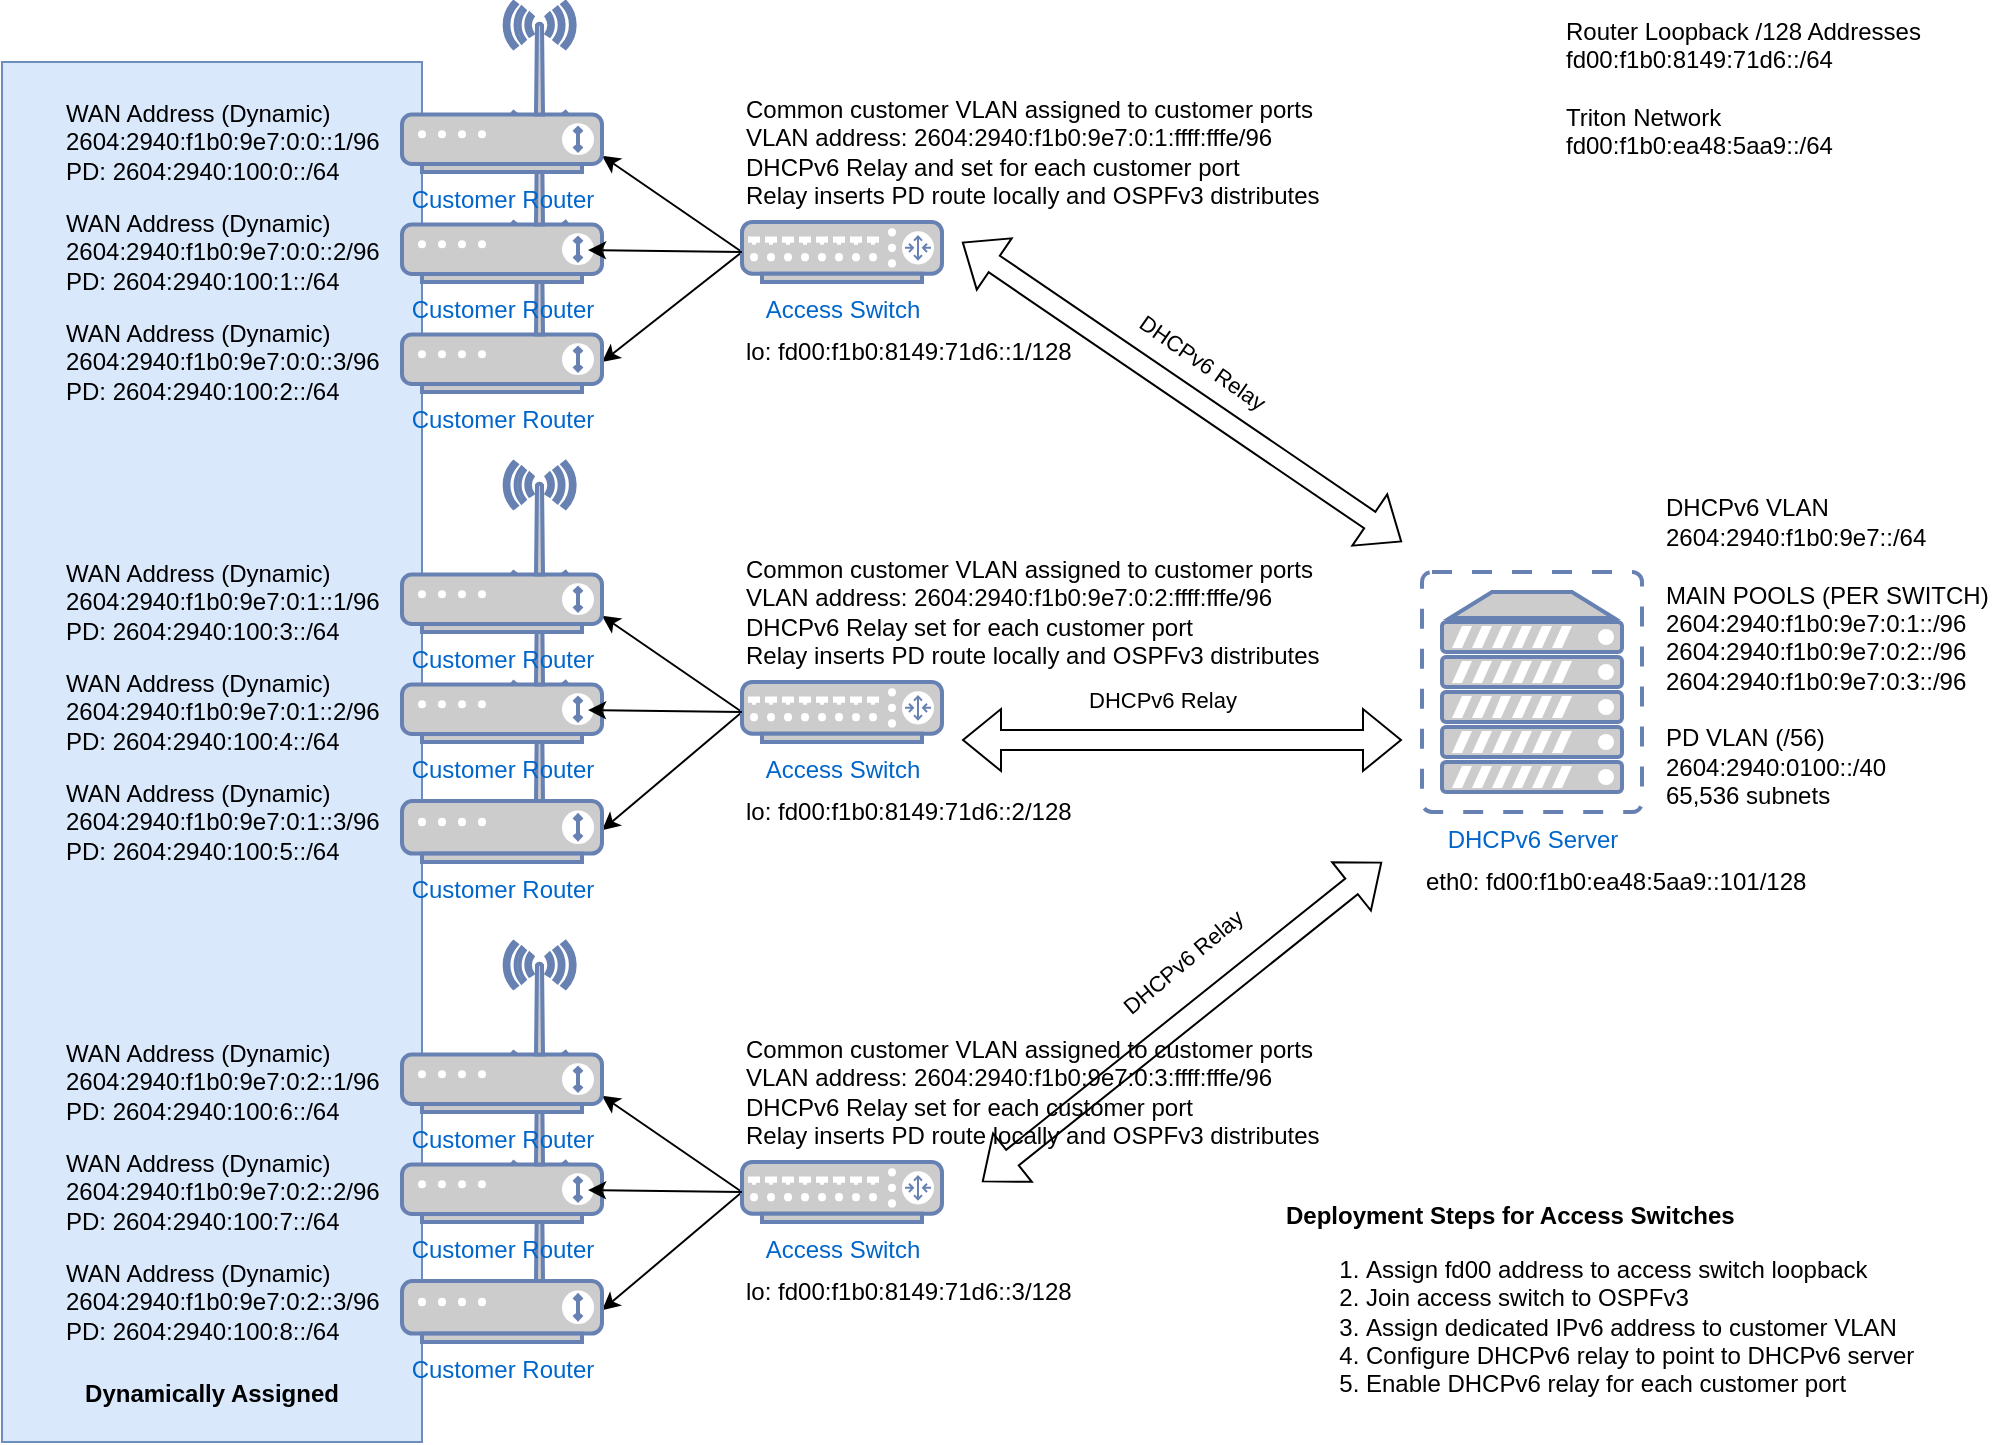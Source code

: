 <mxfile version="24.2.2" type="github">
  <diagram name="Page-1" id="d66fe2ae-3e9f-cf2f-6d29-e24063ad5d60">
    <mxGraphModel dx="2321" dy="1544" grid="1" gridSize="10" guides="1" tooltips="1" connect="1" arrows="1" fold="1" page="1" pageScale="1" pageWidth="1100" pageHeight="850" background="#FFFFFF" math="0" shadow="0">
      <root>
        <mxCell id="0" />
        <mxCell id="1" parent="0" />
        <mxCell id="mLJ67Mt6gOwtkgKKo30Z-119" value="&lt;div&gt;&lt;br&gt;&lt;/div&gt;&lt;div&gt;&lt;br&gt;&lt;/div&gt;&lt;div&gt;&lt;br&gt;&lt;/div&gt;&lt;div&gt;&lt;br&gt;&lt;/div&gt;&lt;div&gt;&lt;br&gt;&lt;/div&gt;&lt;div&gt;&lt;br&gt;&lt;/div&gt;&lt;div&gt;&lt;br&gt;&lt;/div&gt;&lt;div&gt;&lt;br&gt;&lt;/div&gt;&lt;div&gt;&lt;br&gt;&lt;/div&gt;&lt;div&gt;&lt;br&gt;&lt;/div&gt;&lt;div&gt;&lt;br&gt;&lt;/div&gt;&lt;div&gt;&lt;br&gt;&lt;/div&gt;&lt;div&gt;&lt;br&gt;&lt;/div&gt;&lt;div&gt;&lt;br&gt;&lt;/div&gt;&lt;div&gt;&lt;br&gt;&lt;/div&gt;&lt;div&gt;&lt;br&gt;&lt;/div&gt;&lt;div&gt;&lt;br&gt;&lt;/div&gt;&lt;div&gt;&lt;br&gt;&lt;/div&gt;&lt;div&gt;&lt;br&gt;&lt;/div&gt;&lt;div&gt;&lt;br&gt;&lt;/div&gt;&lt;div&gt;&lt;br&gt;&lt;/div&gt;&lt;div&gt;&lt;br&gt;&lt;/div&gt;&lt;div&gt;&lt;br&gt;&lt;/div&gt;&lt;div&gt;&lt;br&gt;&lt;/div&gt;&lt;div&gt;&lt;br&gt;&lt;/div&gt;&lt;div&gt;&lt;br&gt;&lt;/div&gt;&lt;div&gt;&lt;br&gt;&lt;/div&gt;&lt;div&gt;&lt;br&gt;&lt;/div&gt;&lt;div&gt;&lt;br&gt;&lt;/div&gt;&lt;div&gt;&lt;br&gt;&lt;/div&gt;&lt;div&gt;&lt;br&gt;&lt;/div&gt;&lt;div&gt;&lt;br&gt;&lt;/div&gt;&lt;div&gt;&lt;br&gt;&lt;/div&gt;&lt;div&gt;&lt;br&gt;&lt;/div&gt;&lt;div&gt;&lt;br&gt;&lt;/div&gt;&lt;div&gt;&lt;br&gt;&lt;/div&gt;&lt;div&gt;&lt;br&gt;&lt;/div&gt;&lt;div&gt;&lt;br&gt;&lt;/div&gt;&lt;div&gt;&lt;br&gt;&lt;/div&gt;&lt;div&gt;&lt;br&gt;&lt;/div&gt;&lt;div&gt;&lt;br&gt;&lt;/div&gt;&lt;div&gt;&lt;br&gt;&lt;/div&gt;&lt;div&gt;&lt;br&gt;&lt;/div&gt;&lt;div&gt;&lt;br&gt;&lt;/div&gt;&lt;div&gt;&lt;br&gt;&lt;/div&gt;&lt;div&gt;&lt;b&gt;Dynamically Assigned&lt;/b&gt;&lt;br&gt;&lt;/div&gt;&lt;div&gt;&lt;br&gt;&lt;/div&gt;" style="rounded=0;whiteSpace=wrap;html=1;verticalAlign=bottom;fillColor=#dae8fc;strokeColor=#6c8ebf;" parent="1" vertex="1">
          <mxGeometry x="-1060" y="30" width="210" height="690" as="geometry" />
        </mxCell>
        <mxCell id="mLJ67Mt6gOwtkgKKo30Z-1" value="DHCPv6 Server" style="fontColor=#0066CC;verticalAlign=top;verticalLabelPosition=bottom;labelPosition=center;align=center;html=1;outlineConnect=0;fillColor=#CCCCCC;strokeColor=#6881B3;gradientColor=none;gradientDirection=north;strokeWidth=2;shape=mxgraph.networks.virtual_server;" parent="1" vertex="1">
          <mxGeometry x="-350" y="285" width="110" height="120" as="geometry" />
        </mxCell>
        <mxCell id="mLJ67Mt6gOwtkgKKo30Z-20" style="edgeStyle=none;rounded=0;orthogonalLoop=1;jettySize=auto;html=1;exitX=0;exitY=0.5;exitDx=0;exitDy=0;exitPerimeter=0;" parent="1" source="mLJ67Mt6gOwtkgKKo30Z-2" target="mLJ67Mt6gOwtkgKKo30Z-5" edge="1">
          <mxGeometry relative="1" as="geometry">
            <mxPoint x="-600" y="80" as="targetPoint" />
          </mxGeometry>
        </mxCell>
        <mxCell id="mLJ67Mt6gOwtkgKKo30Z-22" style="edgeStyle=none;rounded=0;orthogonalLoop=1;jettySize=auto;html=1;exitX=0;exitY=0.5;exitDx=0;exitDy=0;exitPerimeter=0;entryX=1;entryY=0.824;entryDx=0;entryDy=0;entryPerimeter=0;" parent="1" source="mLJ67Mt6gOwtkgKKo30Z-2" target="mLJ67Mt6gOwtkgKKo30Z-17" edge="1">
          <mxGeometry relative="1" as="geometry" />
        </mxCell>
        <mxCell id="mLJ67Mt6gOwtkgKKo30Z-2" value="&lt;div&gt;Access Switch&lt;/div&gt;&lt;div&gt;&lt;br&gt;&lt;/div&gt;" style="fontColor=#0066CC;verticalAlign=top;verticalLabelPosition=bottom;labelPosition=center;align=center;html=1;outlineConnect=0;fillColor=#CCCCCC;strokeColor=#6881B3;gradientColor=none;gradientDirection=north;strokeWidth=2;shape=mxgraph.networks.router;" parent="1" vertex="1">
          <mxGeometry x="-690" y="110" width="100" height="30" as="geometry" />
        </mxCell>
        <mxCell id="mLJ67Mt6gOwtkgKKo30Z-11" value="&lt;div&gt;Common customer VLAN assigned to customer ports&lt;br&gt;&lt;/div&gt;&lt;div&gt;VLAN address: 2604:2940:f1b0:9e7:0:1:ffff:fffe/96&lt;br&gt;&lt;/div&gt;&lt;div&gt;DHCPv6 Relay and set for each customer port&lt;br&gt;&lt;/div&gt;&lt;div&gt;Relay inserts PD route locally and OSPFv3 distributes&lt;br&gt;&lt;/div&gt;" style="text;strokeColor=none;align=left;fillColor=none;html=1;verticalAlign=middle;whiteSpace=wrap;rounded=0;" parent="1" vertex="1">
          <mxGeometry x="-690" y="60" width="330" height="30" as="geometry" />
        </mxCell>
        <mxCell id="mLJ67Mt6gOwtkgKKo30Z-12" value="&lt;div&gt;DHCPv6 VLAN&lt;/div&gt;&lt;div&gt;2604:2940:f1b0:9e7::/64&lt;br&gt;&lt;/div&gt;&lt;div&gt;&lt;br&gt;&lt;/div&gt;&lt;div&gt;MAIN POOLS (PER SWITCH)&lt;br&gt;&lt;/div&gt;&lt;div&gt;2604:2940:f1b0:9e7:0:1::/96&lt;/div&gt;&lt;div&gt;2604:2940:f1b0:9e7:0:2::/96&lt;/div&gt;&lt;div&gt;2604:2940:f1b0:9e7:0:3::/96&lt;/div&gt;&lt;div&gt;&lt;br&gt;&lt;/div&gt;&lt;div&gt;PD VLAN (/56)&lt;/div&gt;&lt;div&gt;2604:2940:0100::/40&lt;br&gt;&lt;/div&gt;&lt;div&gt;65,536 subnets&lt;br&gt;&lt;/div&gt;" style="text;strokeColor=none;align=left;fillColor=none;html=1;verticalAlign=middle;whiteSpace=wrap;rounded=0;" parent="1" vertex="1">
          <mxGeometry x="-230" y="310" width="170" height="30" as="geometry" />
        </mxCell>
        <mxCell id="mLJ67Mt6gOwtkgKKo30Z-15" value="&lt;div&gt;WAN Address (Dynamic)&lt;br&gt;&lt;/div&gt;&lt;div&gt;2604:2940:f1b0:9e7:0:0::1/96&lt;br&gt;&lt;/div&gt;&lt;div&gt;PD: 2604:2940:100:0::/64&lt;br&gt;&lt;/div&gt;" style="text;strokeColor=none;align=left;fillColor=none;html=1;verticalAlign=middle;whiteSpace=wrap;rounded=0;" parent="1" vertex="1">
          <mxGeometry x="-1030" y="55" width="170" height="30" as="geometry" />
        </mxCell>
        <mxCell id="mLJ67Mt6gOwtkgKKo30Z-16" value="&lt;div&gt;WAN Address (Dynamic)&lt;br&gt;&lt;/div&gt;&lt;div&gt;2604:2940:f1b0:9e7:0:0::2/96&lt;br&gt;&lt;/div&gt;&lt;div&gt;PD: 2604:2940:100:1::/64&lt;/div&gt;" style="text;strokeColor=none;align=left;fillColor=none;html=1;verticalAlign=middle;whiteSpace=wrap;rounded=0;" parent="1" vertex="1">
          <mxGeometry x="-1030" y="110" width="170" height="30" as="geometry" />
        </mxCell>
        <mxCell id="mLJ67Mt6gOwtkgKKo30Z-17" value="Customer Router" style="fontColor=#0066CC;verticalAlign=top;verticalLabelPosition=bottom;labelPosition=center;align=center;html=1;outlineConnect=0;fillColor=#CCCCCC;strokeColor=#6881B3;gradientColor=none;gradientDirection=north;strokeWidth=2;shape=mxgraph.networks.wireless_modem;" parent="1" vertex="1">
          <mxGeometry x="-860" y="110" width="100" height="85" as="geometry" />
        </mxCell>
        <mxCell id="mLJ67Mt6gOwtkgKKo30Z-18" value="&lt;div&gt;WAN Address (Dynamic)&lt;br&gt;&lt;/div&gt;&lt;div&gt;2604:2940:f1b0:9e7:0:0::3/96&lt;/div&gt;&lt;div&gt;PD: 2604:2940:100:2::/64&lt;/div&gt;" style="text;strokeColor=none;align=left;fillColor=none;html=1;verticalAlign=middle;whiteSpace=wrap;rounded=0;" parent="1" vertex="1">
          <mxGeometry x="-1030" y="165" width="170" height="30" as="geometry" />
        </mxCell>
        <mxCell id="mLJ67Mt6gOwtkgKKo30Z-6" value="Customer Router" style="fontColor=#0066CC;verticalAlign=top;verticalLabelPosition=bottom;labelPosition=center;align=center;html=1;outlineConnect=0;fillColor=#CCCCCC;strokeColor=#6881B3;gradientColor=none;gradientDirection=north;strokeWidth=2;shape=mxgraph.networks.wireless_modem;" parent="1" vertex="1">
          <mxGeometry x="-860" y="55" width="100" height="85" as="geometry" />
        </mxCell>
        <mxCell id="mLJ67Mt6gOwtkgKKo30Z-5" value="Customer Router" style="fontColor=#0066CC;verticalAlign=top;verticalLabelPosition=bottom;labelPosition=center;align=center;html=1;outlineConnect=0;fillColor=#CCCCCC;strokeColor=#6881B3;gradientColor=none;gradientDirection=north;strokeWidth=2;shape=mxgraph.networks.wireless_modem;" parent="1" vertex="1">
          <mxGeometry x="-860" width="100" height="85" as="geometry" />
        </mxCell>
        <mxCell id="mLJ67Mt6gOwtkgKKo30Z-21" style="edgeStyle=none;rounded=0;orthogonalLoop=1;jettySize=auto;html=1;exitX=0;exitY=0.5;exitDx=0;exitDy=0;exitPerimeter=0;entryX=0.93;entryY=0.812;entryDx=0;entryDy=0;entryPerimeter=0;" parent="1" source="mLJ67Mt6gOwtkgKKo30Z-2" target="mLJ67Mt6gOwtkgKKo30Z-6" edge="1">
          <mxGeometry relative="1" as="geometry">
            <mxPoint x="-680" y="190" as="targetPoint" />
          </mxGeometry>
        </mxCell>
        <mxCell id="mLJ67Mt6gOwtkgKKo30Z-78" style="edgeStyle=none;rounded=0;orthogonalLoop=1;jettySize=auto;html=1;exitX=0;exitY=0.5;exitDx=0;exitDy=0;exitPerimeter=0;" parent="1" source="mLJ67Mt6gOwtkgKKo30Z-80" target="mLJ67Mt6gOwtkgKKo30Z-87" edge="1">
          <mxGeometry relative="1" as="geometry">
            <mxPoint x="-600" y="310" as="targetPoint" />
          </mxGeometry>
        </mxCell>
        <mxCell id="mLJ67Mt6gOwtkgKKo30Z-79" style="edgeStyle=none;rounded=0;orthogonalLoop=1;jettySize=auto;html=1;exitX=0;exitY=0.5;exitDx=0;exitDy=0;exitPerimeter=0;entryX=1;entryY=0.824;entryDx=0;entryDy=0;entryPerimeter=0;" parent="1" source="mLJ67Mt6gOwtkgKKo30Z-80" target="mLJ67Mt6gOwtkgKKo30Z-84" edge="1">
          <mxGeometry relative="1" as="geometry" />
        </mxCell>
        <mxCell id="mLJ67Mt6gOwtkgKKo30Z-80" value="&lt;div&gt;Access Switch&lt;/div&gt;&lt;div&gt;&lt;br&gt;&lt;/div&gt;" style="fontColor=#0066CC;verticalAlign=top;verticalLabelPosition=bottom;labelPosition=center;align=center;html=1;outlineConnect=0;fillColor=#CCCCCC;strokeColor=#6881B3;gradientColor=none;gradientDirection=north;strokeWidth=2;shape=mxgraph.networks.router;" parent="1" vertex="1">
          <mxGeometry x="-690" y="340" width="100" height="30" as="geometry" />
        </mxCell>
        <mxCell id="mLJ67Mt6gOwtkgKKo30Z-81" value="&lt;div&gt;Common customer VLAN assigned to customer ports&lt;br&gt;&lt;/div&gt;&lt;div&gt;VLAN address: 2604:2940:f1b0:9e7:0:2:ffff:fffe/96&lt;br&gt;&lt;/div&gt;&lt;div&gt;DHCPv6 Relay set for each customer port&lt;br&gt;&lt;/div&gt;&lt;div&gt;Relay inserts PD route locally and OSPFv3 distributes&lt;/div&gt;" style="text;strokeColor=none;align=left;fillColor=none;html=1;verticalAlign=middle;whiteSpace=wrap;rounded=0;" parent="1" vertex="1">
          <mxGeometry x="-690" y="290" width="330" height="30" as="geometry" />
        </mxCell>
        <mxCell id="mLJ67Mt6gOwtkgKKo30Z-82" value="&lt;div&gt;WAN Address (Dynamic)&lt;br&gt;&lt;/div&gt;&lt;div&gt;2604:2940:f1b0:9e7:0:1::1/96&lt;br&gt;&lt;/div&gt;&lt;div&gt;PD: 2604:2940:100:3::/64&lt;br&gt;&lt;/div&gt;" style="text;strokeColor=none;align=left;fillColor=none;html=1;verticalAlign=middle;whiteSpace=wrap;rounded=0;" parent="1" vertex="1">
          <mxGeometry x="-1030" y="285" width="170" height="30" as="geometry" />
        </mxCell>
        <mxCell id="mLJ67Mt6gOwtkgKKo30Z-83" value="&lt;div&gt;WAN Address (Dynamic)&lt;br&gt;&lt;/div&gt;&lt;div&gt;2604:2940:f1b0:9e7:0:1::2/96&lt;br&gt;&lt;/div&gt;&lt;div&gt;PD: 2604:2940:100:4::/64&lt;/div&gt;" style="text;strokeColor=none;align=left;fillColor=none;html=1;verticalAlign=middle;whiteSpace=wrap;rounded=0;" parent="1" vertex="1">
          <mxGeometry x="-1030" y="340" width="170" height="30" as="geometry" />
        </mxCell>
        <mxCell id="mLJ67Mt6gOwtkgKKo30Z-84" value="Customer Router" style="fontColor=#0066CC;verticalAlign=top;verticalLabelPosition=bottom;labelPosition=center;align=center;html=1;outlineConnect=0;fillColor=#CCCCCC;strokeColor=#6881B3;gradientColor=none;gradientDirection=north;strokeWidth=2;shape=mxgraph.networks.wireless_modem;" parent="1" vertex="1">
          <mxGeometry x="-860" y="340" width="100" height="90" as="geometry" />
        </mxCell>
        <mxCell id="mLJ67Mt6gOwtkgKKo30Z-85" value="&lt;div&gt;WAN Address (Dynamic)&lt;br&gt;&lt;/div&gt;&lt;div&gt;2604:2940:f1b0:9e7:0:1::3/96&lt;/div&gt;&lt;div&gt;PD: 2604:2940:100:5::/64&lt;/div&gt;" style="text;strokeColor=none;align=left;fillColor=none;html=1;verticalAlign=middle;whiteSpace=wrap;rounded=0;" parent="1" vertex="1">
          <mxGeometry x="-1030" y="395" width="170" height="30" as="geometry" />
        </mxCell>
        <mxCell id="mLJ67Mt6gOwtkgKKo30Z-86" value="Customer Router" style="fontColor=#0066CC;verticalAlign=top;verticalLabelPosition=bottom;labelPosition=center;align=center;html=1;outlineConnect=0;fillColor=#CCCCCC;strokeColor=#6881B3;gradientColor=none;gradientDirection=north;strokeWidth=2;shape=mxgraph.networks.wireless_modem;" parent="1" vertex="1">
          <mxGeometry x="-860" y="285" width="100" height="85" as="geometry" />
        </mxCell>
        <mxCell id="mLJ67Mt6gOwtkgKKo30Z-87" value="Customer Router" style="fontColor=#0066CC;verticalAlign=top;verticalLabelPosition=bottom;labelPosition=center;align=center;html=1;outlineConnect=0;fillColor=#CCCCCC;strokeColor=#6881B3;gradientColor=none;gradientDirection=north;strokeWidth=2;shape=mxgraph.networks.wireless_modem;" parent="1" vertex="1">
          <mxGeometry x="-860" y="230" width="100" height="85" as="geometry" />
        </mxCell>
        <mxCell id="mLJ67Mt6gOwtkgKKo30Z-88" style="edgeStyle=none;rounded=0;orthogonalLoop=1;jettySize=auto;html=1;exitX=0;exitY=0.5;exitDx=0;exitDy=0;exitPerimeter=0;entryX=0.93;entryY=0.812;entryDx=0;entryDy=0;entryPerimeter=0;" parent="1" source="mLJ67Mt6gOwtkgKKo30Z-80" target="mLJ67Mt6gOwtkgKKo30Z-86" edge="1">
          <mxGeometry relative="1" as="geometry">
            <mxPoint x="-680" y="420" as="targetPoint" />
          </mxGeometry>
        </mxCell>
        <mxCell id="mLJ67Mt6gOwtkgKKo30Z-89" style="edgeStyle=none;rounded=0;orthogonalLoop=1;jettySize=auto;html=1;exitX=0;exitY=0.5;exitDx=0;exitDy=0;exitPerimeter=0;" parent="1" source="mLJ67Mt6gOwtkgKKo30Z-91" target="mLJ67Mt6gOwtkgKKo30Z-98" edge="1">
          <mxGeometry relative="1" as="geometry">
            <mxPoint x="-600" y="550" as="targetPoint" />
          </mxGeometry>
        </mxCell>
        <mxCell id="mLJ67Mt6gOwtkgKKo30Z-90" style="edgeStyle=none;rounded=0;orthogonalLoop=1;jettySize=auto;html=1;exitX=0;exitY=0.5;exitDx=0;exitDy=0;exitPerimeter=0;entryX=1;entryY=0.824;entryDx=0;entryDy=0;entryPerimeter=0;" parent="1" source="mLJ67Mt6gOwtkgKKo30Z-91" target="mLJ67Mt6gOwtkgKKo30Z-95" edge="1">
          <mxGeometry relative="1" as="geometry" />
        </mxCell>
        <mxCell id="mLJ67Mt6gOwtkgKKo30Z-91" value="&lt;div&gt;Access Switch&lt;/div&gt;&lt;div&gt;&lt;br&gt;&lt;/div&gt;" style="fontColor=#0066CC;verticalAlign=top;verticalLabelPosition=bottom;labelPosition=center;align=center;html=1;outlineConnect=0;fillColor=#CCCCCC;strokeColor=#6881B3;gradientColor=none;gradientDirection=north;strokeWidth=2;shape=mxgraph.networks.router;" parent="1" vertex="1">
          <mxGeometry x="-690" y="580" width="100" height="30" as="geometry" />
        </mxCell>
        <mxCell id="mLJ67Mt6gOwtkgKKo30Z-92" value="&lt;div&gt;Common customer VLAN assigned to customer ports&lt;br&gt;&lt;/div&gt;&lt;div&gt;VLAN address: 2604:2940:f1b0:9e7:0:3:ffff:fffe/96&lt;br&gt;&lt;/div&gt;&lt;div&gt;DHCPv6 Relay set for each customer port&lt;br&gt;&lt;/div&gt;&lt;div&gt;Relay inserts PD route locally and OSPFv3 distributes&lt;/div&gt;" style="text;strokeColor=none;align=left;fillColor=none;html=1;verticalAlign=middle;whiteSpace=wrap;rounded=0;" parent="1" vertex="1">
          <mxGeometry x="-690" y="530" width="330" height="30" as="geometry" />
        </mxCell>
        <mxCell id="mLJ67Mt6gOwtkgKKo30Z-93" value="&lt;div&gt;WAN Address (Dynamic)&lt;br&gt;&lt;/div&gt;&lt;div&gt;2604:2940:f1b0:9e7:0:2::1/96&lt;br&gt;&lt;/div&gt;&lt;div&gt;PD: 2604:2940:100:6::/64&lt;br&gt;&lt;/div&gt;" style="text;strokeColor=none;align=left;fillColor=none;html=1;verticalAlign=middle;whiteSpace=wrap;rounded=0;" parent="1" vertex="1">
          <mxGeometry x="-1030" y="525" width="170" height="30" as="geometry" />
        </mxCell>
        <mxCell id="mLJ67Mt6gOwtkgKKo30Z-94" value="&lt;div&gt;WAN Address (Dynamic)&lt;br&gt;&lt;/div&gt;&lt;div&gt;2604:2940:f1b0:9e7:0:2::2/96&lt;br&gt;&lt;/div&gt;&lt;div&gt;PD: 2604:2940:100:7::/64&lt;/div&gt;" style="text;strokeColor=none;align=left;fillColor=none;html=1;verticalAlign=middle;whiteSpace=wrap;rounded=0;" parent="1" vertex="1">
          <mxGeometry x="-1030" y="580" width="170" height="30" as="geometry" />
        </mxCell>
        <mxCell id="mLJ67Mt6gOwtkgKKo30Z-95" value="Customer Router" style="fontColor=#0066CC;verticalAlign=top;verticalLabelPosition=bottom;labelPosition=center;align=center;html=1;outlineConnect=0;fillColor=#CCCCCC;strokeColor=#6881B3;gradientColor=none;gradientDirection=north;strokeWidth=2;shape=mxgraph.networks.wireless_modem;" parent="1" vertex="1">
          <mxGeometry x="-860" y="580" width="100" height="90" as="geometry" />
        </mxCell>
        <mxCell id="mLJ67Mt6gOwtkgKKo30Z-96" value="&lt;div&gt;WAN Address (Dynamic)&lt;br&gt;&lt;/div&gt;&lt;div&gt;2604:2940:f1b0:9e7:0:2::3/96&lt;/div&gt;&lt;div&gt;PD: 2604:2940:100:8::/64&lt;/div&gt;" style="text;strokeColor=none;align=left;fillColor=none;html=1;verticalAlign=middle;whiteSpace=wrap;rounded=0;" parent="1" vertex="1">
          <mxGeometry x="-1030" y="635" width="170" height="30" as="geometry" />
        </mxCell>
        <mxCell id="mLJ67Mt6gOwtkgKKo30Z-97" value="Customer Router" style="fontColor=#0066CC;verticalAlign=top;verticalLabelPosition=bottom;labelPosition=center;align=center;html=1;outlineConnect=0;fillColor=#CCCCCC;strokeColor=#6881B3;gradientColor=none;gradientDirection=north;strokeWidth=2;shape=mxgraph.networks.wireless_modem;" parent="1" vertex="1">
          <mxGeometry x="-860" y="525" width="100" height="85" as="geometry" />
        </mxCell>
        <mxCell id="mLJ67Mt6gOwtkgKKo30Z-98" value="Customer Router" style="fontColor=#0066CC;verticalAlign=top;verticalLabelPosition=bottom;labelPosition=center;align=center;html=1;outlineConnect=0;fillColor=#CCCCCC;strokeColor=#6881B3;gradientColor=none;gradientDirection=north;strokeWidth=2;shape=mxgraph.networks.wireless_modem;" parent="1" vertex="1">
          <mxGeometry x="-860" y="470" width="100" height="85" as="geometry" />
        </mxCell>
        <mxCell id="mLJ67Mt6gOwtkgKKo30Z-99" style="edgeStyle=none;rounded=0;orthogonalLoop=1;jettySize=auto;html=1;exitX=0;exitY=0.5;exitDx=0;exitDy=0;exitPerimeter=0;entryX=0.93;entryY=0.812;entryDx=0;entryDy=0;entryPerimeter=0;" parent="1" source="mLJ67Mt6gOwtkgKKo30Z-91" target="mLJ67Mt6gOwtkgKKo30Z-97" edge="1">
          <mxGeometry relative="1" as="geometry">
            <mxPoint x="-680" y="660" as="targetPoint" />
          </mxGeometry>
        </mxCell>
        <mxCell id="mLJ67Mt6gOwtkgKKo30Z-106" value="eth0: fd00:f1b0:ea48:5aa9::101/128" style="text;strokeColor=none;align=left;fillColor=none;html=1;verticalAlign=middle;whiteSpace=wrap;rounded=0;" parent="1" vertex="1">
          <mxGeometry x="-350" y="425" width="220" height="30" as="geometry" />
        </mxCell>
        <mxCell id="mLJ67Mt6gOwtkgKKo30Z-107" value="lo: fd00:f1b0:8149:71d6::1/128" style="text;strokeColor=none;align=left;fillColor=none;html=1;verticalAlign=middle;whiteSpace=wrap;rounded=0;" parent="1" vertex="1">
          <mxGeometry x="-690" y="160" width="190" height="30" as="geometry" />
        </mxCell>
        <mxCell id="mLJ67Mt6gOwtkgKKo30Z-108" value="lo: fd00:f1b0:8149:71d6::2/128" style="text;strokeColor=none;align=left;fillColor=none;html=1;verticalAlign=middle;whiteSpace=wrap;rounded=0;" parent="1" vertex="1">
          <mxGeometry x="-690" y="390" width="180" height="30" as="geometry" />
        </mxCell>
        <mxCell id="mLJ67Mt6gOwtkgKKo30Z-109" value="lo: fd00:f1b0:8149:71d6::3/128" style="text;strokeColor=none;align=left;fillColor=none;html=1;verticalAlign=middle;whiteSpace=wrap;rounded=0;" parent="1" vertex="1">
          <mxGeometry x="-690" y="630" width="180" height="30" as="geometry" />
        </mxCell>
        <mxCell id="mLJ67Mt6gOwtkgKKo30Z-110" value="" style="shape=flexArrow;endArrow=classic;startArrow=classic;html=1;rounded=0;" parent="1" edge="1">
          <mxGeometry width="100" height="100" relative="1" as="geometry">
            <mxPoint x="-580" y="120" as="sourcePoint" />
            <mxPoint x="-360" y="270" as="targetPoint" />
          </mxGeometry>
        </mxCell>
        <mxCell id="mLJ67Mt6gOwtkgKKo30Z-111" value="DHCPv6 Relay" style="edgeLabel;html=1;align=center;verticalAlign=middle;resizable=0;points=[];rotation=35;" parent="mLJ67Mt6gOwtkgKKo30Z-110" vertex="1" connectable="0">
          <mxGeometry x="0.29" y="-5" relative="1" as="geometry">
            <mxPoint x="-19" y="-41" as="offset" />
          </mxGeometry>
        </mxCell>
        <mxCell id="mLJ67Mt6gOwtkgKKo30Z-112" value="" style="shape=flexArrow;endArrow=classic;startArrow=classic;html=1;rounded=0;" parent="1" edge="1">
          <mxGeometry width="100" height="100" relative="1" as="geometry">
            <mxPoint x="-580" y="369" as="sourcePoint" />
            <mxPoint x="-360" y="369" as="targetPoint" />
          </mxGeometry>
        </mxCell>
        <mxCell id="mLJ67Mt6gOwtkgKKo30Z-113" value="DHCPv6 Relay" style="edgeLabel;html=1;align=center;verticalAlign=middle;resizable=0;points=[];rotation=0;" parent="mLJ67Mt6gOwtkgKKo30Z-112" vertex="1" connectable="0">
          <mxGeometry x="0.29" y="-5" relative="1" as="geometry">
            <mxPoint x="-42" y="-25" as="offset" />
          </mxGeometry>
        </mxCell>
        <mxCell id="mLJ67Mt6gOwtkgKKo30Z-114" value="" style="shape=flexArrow;endArrow=classic;startArrow=classic;html=1;rounded=0;" parent="1" edge="1">
          <mxGeometry width="100" height="100" relative="1" as="geometry">
            <mxPoint x="-570" y="590" as="sourcePoint" />
            <mxPoint x="-370" y="430" as="targetPoint" />
          </mxGeometry>
        </mxCell>
        <mxCell id="mLJ67Mt6gOwtkgKKo30Z-115" value="DHCPv6 Relay" style="edgeLabel;html=1;align=center;verticalAlign=middle;resizable=0;points=[];rotation=-40;" parent="mLJ67Mt6gOwtkgKKo30Z-114" vertex="1" connectable="0">
          <mxGeometry x="0.29" y="-5" relative="1" as="geometry">
            <mxPoint x="-32" y="-11" as="offset" />
          </mxGeometry>
        </mxCell>
        <mxCell id="mLJ67Mt6gOwtkgKKo30Z-117" value="&lt;div&gt;&lt;b&gt;Deployment Steps for Access Switches&lt;/b&gt;&lt;br&gt;&lt;/div&gt;&lt;ol&gt;&lt;li&gt;Assign fd00 address to access switch loopback&lt;/li&gt;&lt;li&gt;Join access switch to OSPFv3&lt;/li&gt;&lt;li&gt;Assign dedicated IPv6 address to customer VLAN&lt;/li&gt;&lt;li&gt;Configure DHCPv6 relay to point to DHCPv6 server&lt;br&gt;&lt;/li&gt;&lt;li&gt;Enable DHCPv6 relay for each customer port&lt;/li&gt;&lt;/ol&gt;" style="text;strokeColor=none;align=left;fillColor=none;html=1;verticalAlign=middle;whiteSpace=wrap;rounded=0;" parent="1" vertex="1">
          <mxGeometry x="-420" y="610" width="340" height="90" as="geometry" />
        </mxCell>
        <mxCell id="mLJ67Mt6gOwtkgKKo30Z-118" value="&lt;div&gt;Router Loopback /128 Addresses&lt;/div&gt;&lt;div&gt;fd00:f1b0:8149:71d6::/64&lt;/div&gt;&lt;div&gt;&lt;br&gt;&lt;/div&gt;&lt;div&gt;Triton Network&lt;/div&gt;&lt;div&gt;fd00:f1b0:ea48:5aa9::/64&lt;/div&gt;" style="text;strokeColor=none;align=left;fillColor=none;html=1;verticalAlign=middle;whiteSpace=wrap;rounded=0;" parent="1" vertex="1">
          <mxGeometry x="-280" y="27.5" width="200" height="30" as="geometry" />
        </mxCell>
      </root>
    </mxGraphModel>
  </diagram>
</mxfile>
